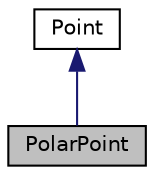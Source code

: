 digraph "PolarPoint"
{
 // LATEX_PDF_SIZE
  edge [fontname="Helvetica",fontsize="10",labelfontname="Helvetica",labelfontsize="10"];
  node [fontname="Helvetica",fontsize="10",shape=record];
  Node2 [label="PolarPoint",height=0.2,width=0.4,color="black", fillcolor="grey75", style="filled", fontcolor="black",tooltip="Class for Polar Point definition."];
  Node3 -> Node2 [dir="back",color="midnightblue",fontsize="10",style="solid",fontname="Helvetica"];
  Node3 [label="Point",height=0.2,width=0.4,color="black", fillcolor="white", style="filled",URL="$class_point.html",tooltip="Class for Point definition."];
}

